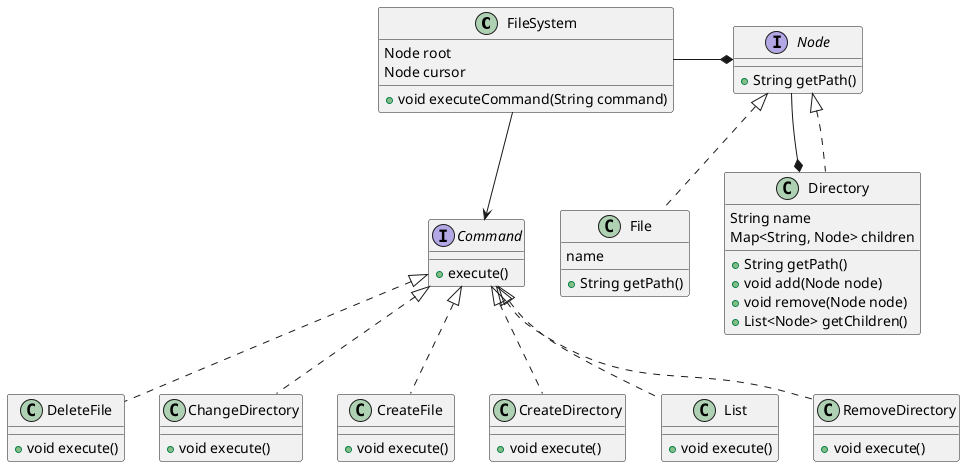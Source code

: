 @startuml
class FileSystem {
     Node root
     Node cursor
    + void executeCommand(String command)
}

FileSystem --> Command
FileSystem -* Node

interface Node {
    + String getPath()
}

class File {
    name
    + String getPath()
}

Node <|.. File

class Directory {
    String name
    Map<String, Node> children
    + String getPath()
    + void add(Node node)
    + void remove(Node node)
    + List<Node> getChildren()
}

Node --* Directory
Node <|.. Directory

interface Command {
   + execute()
}

class DeleteFile implements Command {
    + void execute()
}

class ChangeDirectory implements Command {
    + void execute()
}

class CreateFile implements Command {
    + void execute()
}

class CreateDirectory implements Command {
    + void execute()
}

class List implements Command {
    + void execute()
}

class RemoveDirectory implements Command {
    + void execute()
}

@enduml